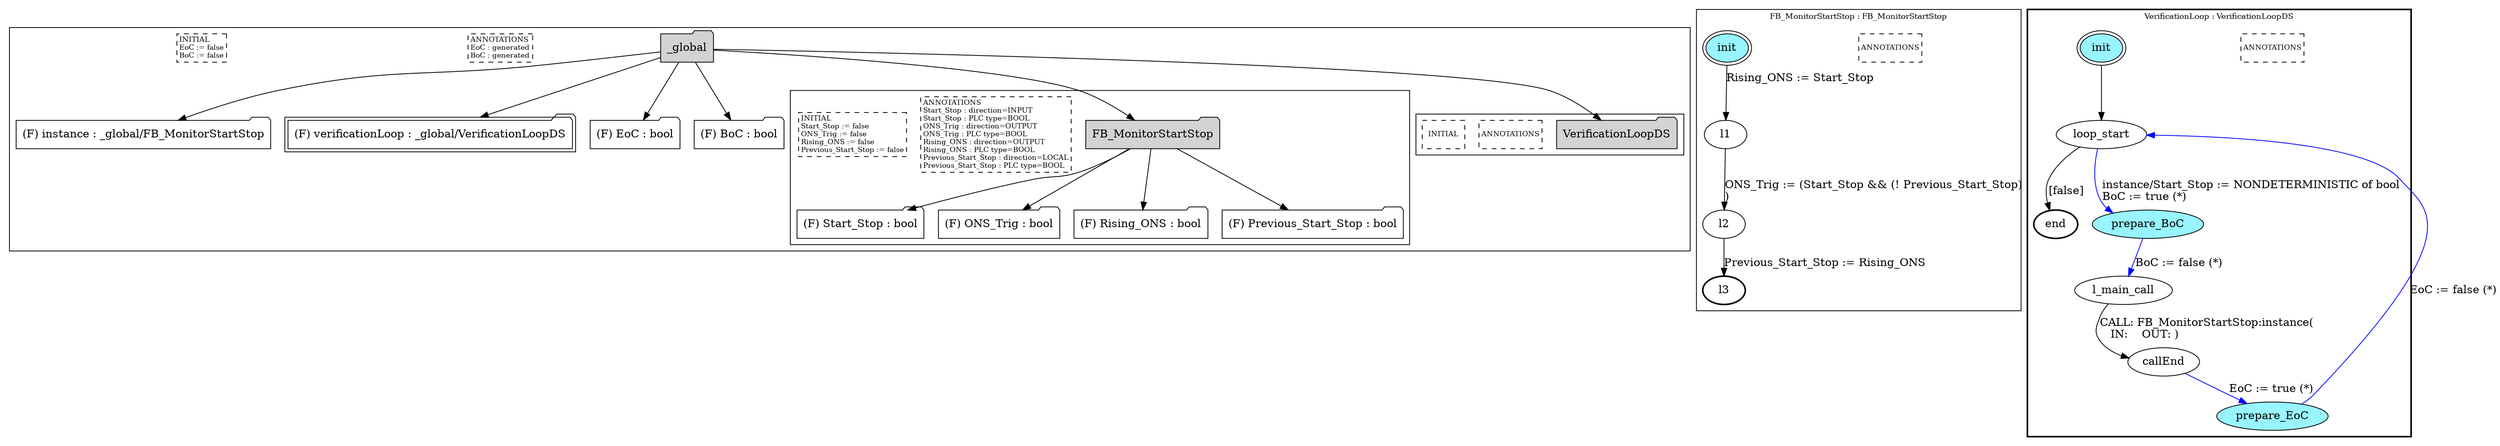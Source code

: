 digraph G {
	subgraph cluster__global388064773 {
		node [shape="folder", style="filled"];
		//label="_global";
		_global388064773 [label="_global"];
		_global388064773 -> instance1167607380;
		instance1167607380 [label = "(F) instance : _global/FB_MonitorStartStop", fillcolor="white" ];
		_global388064773 -> verificationLoop1114050800;
		verificationLoop1114050800 [label = "(F) verificationLoop : _global/VerificationLoopDS", fillcolor="white" , peripheries=2];
		_global388064773 -> EoC171063899;
		EoC171063899 [label = "(F) EoC : bool", fillcolor="white" ];
		_global388064773 -> BoC133579455;
		BoC133579455 [label = "(F) BoC : bool", fillcolor="white" ];
		_global388064773 -> FB_MonitorStartStop279513068;
		subgraph cluster_FB_MonitorStartStop279513068 {
			node [shape="folder", style="filled"];
			//label="FB_MonitorStartStop";
			FB_MonitorStartStop279513068 [label="FB_MonitorStartStop"];
			FB_MonitorStartStop279513068 -> Start_Stop949637154;
			Start_Stop949637154 [label = "(F) Start_Stop : bool", fillcolor="white" ];
			FB_MonitorStartStop279513068 -> ONS_Trig420502151;
			ONS_Trig420502151 [label = "(F) ONS_Trig : bool", fillcolor="white" ];
			FB_MonitorStartStop279513068 -> Rising_ONS1154275164;
			Rising_ONS1154275164 [label = "(F) Rising_ONS : bool", fillcolor="white" ];
			FB_MonitorStartStop279513068 -> Previous_Start_Stop95699736;
			Previous_Start_Stop95699736 [label = "(F) Previous_Start_Stop : bool", fillcolor="white" ];
			
			annotations_pseudonode_FB_MonitorStartStop279513068 [
				label="ANNOTATIONS\lStart_Stop : direction=INPUT\lStart_Stop : PLC type=BOOL\lONS_Trig : direction=OUTPUT\lONS_Trig : PLC type=BOOL\lRising_ONS : direction=OUTPUT\lRising_ONS : PLC type=BOOL\lPrevious_Start_Stop : direction=LOCAL\lPrevious_Start_Stop : PLC type=BOOL\l",
				fontsize=9, margin="0.04,0.04", fillcolor="white", shape="rectangle", style="dashed"];
			initamt_pseudonode_FB_MonitorStartStop279513068 [
				label="INITIAL\lStart_Stop := false\lONS_Trig := false\lRising_ONS := false\lPrevious_Start_Stop := false\l",
				fontsize=9, margin="0.04,0.04", fillcolor="lightyellow", shape="rectangle", style="dashed"];
		}
		_global388064773 -> VerificationLoopDS1079152956;
		subgraph cluster_VerificationLoopDS1079152956 {
			node [shape="folder", style="filled"];
			//label="VerificationLoopDS";
			VerificationLoopDS1079152956 [label="VerificationLoopDS"];
			
			annotations_pseudonode_VerificationLoopDS1079152956 [
				label="ANNOTATIONS",
				fontsize=9, margin="0.04,0.04", fillcolor="white", shape="rectangle", style="dashed"];
			initamt_pseudonode_VerificationLoopDS1079152956 [
				label="INITIAL",
				fontsize=9, margin="0.04,0.04", fillcolor="lightyellow", shape="rectangle", style="dashed"];
		}
		
		annotations_pseudonode__global388064773 [
			label="ANNOTATIONS\lEoC : generated\lBoC : generated\l",
			fontsize=9, margin="0.04,0.04", fillcolor="white", shape="rectangle", style="dashed"];
		initamt_pseudonode__global388064773 [
			label="INITIAL\lEoC := false\lBoC := false\l",
			fontsize=9, margin="0.04,0.04", fillcolor="lightyellow", shape="rectangle", style="dashed"];
	}
	subgraph clusterFB_MonitorStartStop {
		node [style="filled"];
		color="black";
		fontsize=10;
		ranksep=0.4;
		
		label="FB_MonitorStartStop : FB_MonitorStartStop";
		
		annotations_pseudonode_FB_MonitorStartStop [
			label="ANNOTATIONS",
			fontsize=9, margin="0.04,0.04", fillcolor="white", shape="rectangle", style="dashed"];
		
		init_FB_MonitorStartStop [label="init", color="black", fillcolor="cadetblue1", peripheries=2, shape="ellipse"];
		l1_FB_MonitorStartStop [label="l1", color="black", fillcolor="white", shape="ellipse"];
		l2_FB_MonitorStartStop [label="l2", color="black", fillcolor="white", shape="ellipse"];
		l3_FB_MonitorStartStop [label="l3", color="black", fillcolor="white", style=bold, shape="ellipse"];
		init_FB_MonitorStartStop -> l1_FB_MonitorStartStop [color="black", label="Rising_ONS := Start_Stop"];
		l1_FB_MonitorStartStop -> l2_FB_MonitorStartStop [color="black", label="ONS_Trig := (Start_Stop && (! Previous_Start_Stop)\l)\l"];
		l2_FB_MonitorStartStop -> l3_FB_MonitorStartStop [color="black", label="Previous_Start_Stop := Rising_ONS"];
	}
	subgraph clusterVerificationLoop {
		node [style="filled"];
		style=bold;
		color="black";
		fontsize=10;
		ranksep=0.4;
		
		label="VerificationLoop : VerificationLoopDS";
		
		annotations_pseudonode_VerificationLoop [
			label="ANNOTATIONS",
			fontsize=9, margin="0.04,0.04", fillcolor="white", shape="rectangle", style="dashed"];
		
		init_VerificationLoop [label="init", color="black", fillcolor="cadetblue1", peripheries=2, shape="ellipse"];
		end_VerificationLoop [label="end", color="black", fillcolor="cadetblue1", style=bold, shape="ellipse"];
		loop_start_VerificationLoop [label="loop_start", color="black", fillcolor="white", shape="ellipse"];
		prepare_BoC_VerificationLoop [label="prepare_BoC", color="black", fillcolor="cadetblue1", shape="ellipse"];
		l_main_call_VerificationLoop [label="l_main_call", color="black", fillcolor="white", shape="ellipse"];
		callEnd_VerificationLoop [label="callEnd", color="black", fillcolor="white", shape="ellipse"];
		prepare_EoC_VerificationLoop [label="prepare_EoC", color="black", fillcolor="cadetblue1", shape="ellipse"];
		init_VerificationLoop -> loop_start_VerificationLoop [color="black", label=""];
		loop_start_VerificationLoop -> prepare_BoC_VerificationLoop [color="blue", label="instance/Start_Stop := NONDETERMINISTIC of bool\lBoC := true (*)\l"];
		prepare_BoC_VerificationLoop -> l_main_call_VerificationLoop [color="blue", label="BoC := false (*)"];
		l_main_call_VerificationLoop -> callEnd_VerificationLoop [color="black", label="CALL: FB_MonitorStartStop:instance(\l   IN:    OUT: )\l"];
		callEnd_VerificationLoop -> prepare_EoC_VerificationLoop [color="blue", label="EoC := true (*)"];
		prepare_EoC_VerificationLoop -> loop_start_VerificationLoop [color="blue", label="EoC := false (*)"];
		loop_start_VerificationLoop -> end_VerificationLoop [color="black", label="[false]"];
	}
}

